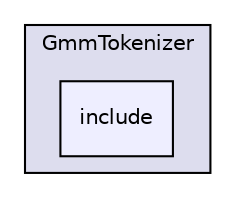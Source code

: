 digraph "LIA_Utils/GmmTokenizer/include" {
  compound=true
  node [ fontsize="10", fontname="Helvetica"];
  edge [ labelfontsize="10", labelfontname="Helvetica"];
  subgraph clusterdir_c39b9c24ed42604504550dbcc4a63e1d {
    graph [ bgcolor="#ddddee", pencolor="black", label="GmmTokenizer" fontname="Helvetica", fontsize="10", URL="dir_c39b9c24ed42604504550dbcc4a63e1d.html"]
  dir_897739256253cfae5d9070d8cd29d376 [shape=box, label="include", style="filled", fillcolor="#eeeeff", pencolor="black", URL="dir_897739256253cfae5d9070d8cd29d376.html"];
  }
}
